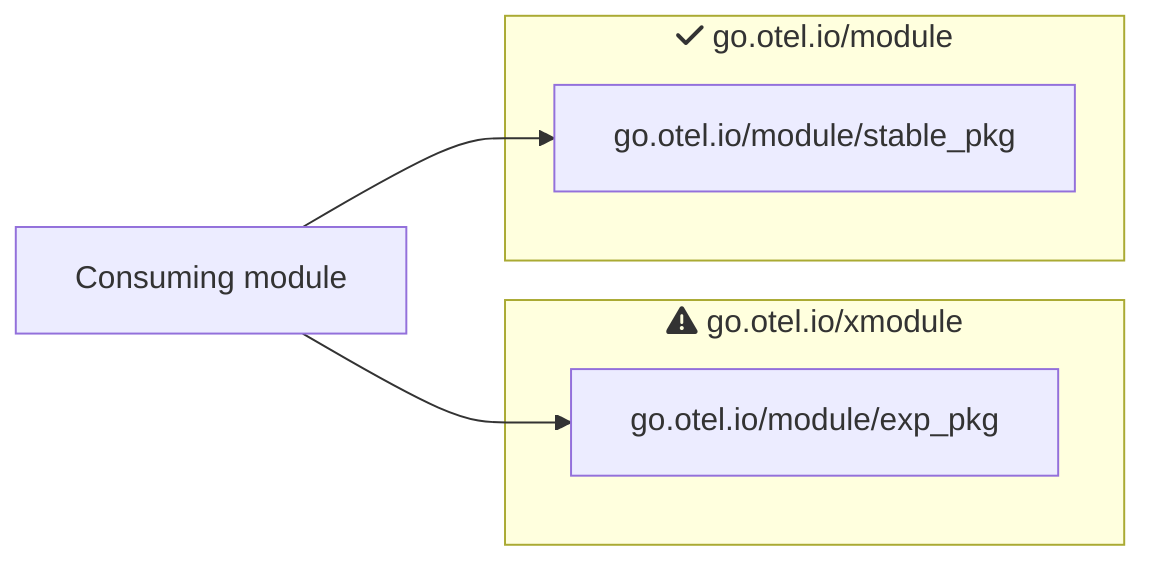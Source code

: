 flowchart LR
    consumer["Consuming module"]

    consumer --> stable
    consumer --> exp

    subgraph xgomod["fa:fa-triangle-exclamation go.otel.io/xmodule"]
        exp["go.otel.io/module/exp_pkg"]
    end

    subgraph gomod["fa:fa-check go.otel.io/module"]
        stable["go.otel.io/module/stable_pkg"]
    end

class consumer,stable,exp box;